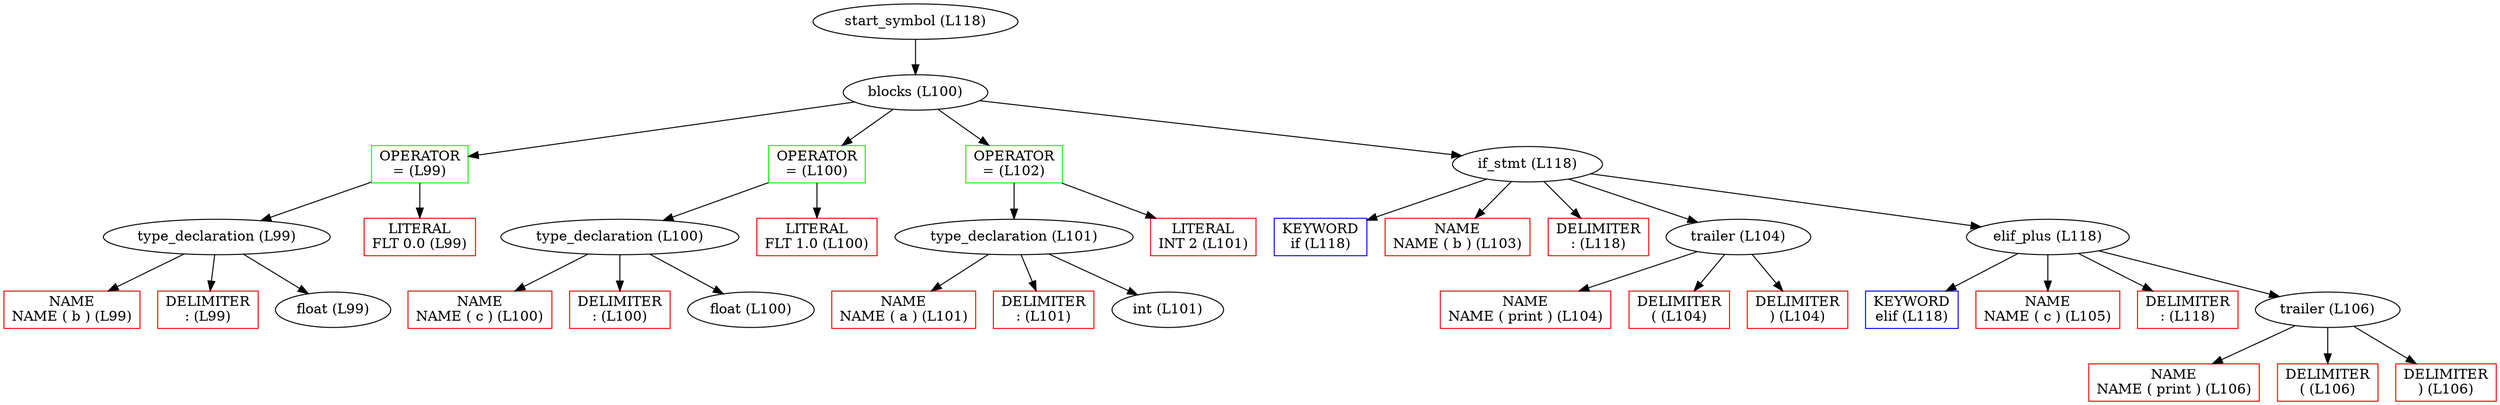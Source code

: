digraph ast {
node1[label = "start_symbol (L118)"];
node2[label = "blocks (L100)"];
node3[label = "OPERATOR
= (L99)", shape = rectangle, color = green];
node4[label = "type_declaration (L99)"];
node5[label = "NAME
NAME ( b ) (L99)", shape = rectangle, color = red];
node6[label = "DELIMITER
: (L99)", shape = rectangle, color = red];
node7[label = "float (L99)"];
node8[label = "LITERAL
FLT 0.0 (L99)", shape = rectangle, color = red];
node9[label = "OPERATOR
= (L100)", shape = rectangle, color = green];
node10[label = "type_declaration (L100)"];
node11[label = "NAME
NAME ( c ) (L100)", shape = rectangle, color = red];
node12[label = "DELIMITER
: (L100)", shape = rectangle, color = red];
node13[label = "float (L100)"];
node14[label = "LITERAL
FLT 1.0 (L100)", shape = rectangle, color = red];
node15[label = "OPERATOR
= (L102)", shape = rectangle, color = green];
node16[label = "type_declaration (L101)"];
node17[label = "NAME
NAME ( a ) (L101)", shape = rectangle, color = red];
node18[label = "DELIMITER
: (L101)", shape = rectangle, color = red];
node19[label = "int (L101)"];
node20[label = "LITERAL
INT 2 (L101)", shape = rectangle, color = red];
node21[label = "if_stmt (L118)"];
node22[label = "KEYWORD
if (L118)", shape = rectangle, color = blue];
node23[label = "NAME
NAME ( b ) (L103)", shape = rectangle, color = red];
node24[label = "DELIMITER
: (L118)", shape = rectangle, color = red];
node25[label = "trailer (L104)"];
node26[label = "NAME
NAME ( print ) (L104)", shape = rectangle, color = red];
node27[label = "DELIMITER
( (L104)", shape = rectangle, color = red];
node28[label = "DELIMITER
) (L104)", shape = rectangle, color = red];
node29[label = "elif_plus (L118)"];
node30[label = "KEYWORD
elif (L118)", shape = rectangle, color = blue];
node31[label = "NAME
NAME ( c ) (L105)", shape = rectangle, color = red];
node32[label = "DELIMITER
: (L118)", shape = rectangle, color = red];
node33[label = "trailer (L106)"];
node34[label = "NAME
NAME ( print ) (L106)", shape = rectangle, color = red];
node35[label = "DELIMITER
( (L106)", shape = rectangle, color = red];
node36[label = "DELIMITER
) (L106)", shape = rectangle, color = red];

node1 -> node2;
node2 -> node3;
node3 -> node4;
node4 -> node5;
node4 -> node6;
node4 -> node7;
node3 -> node8;
node2 -> node9;
node9 -> node10;
node10 -> node11;
node10 -> node12;
node10 -> node13;
node9 -> node14;
node2 -> node15;
node15 -> node16;
node16 -> node17;
node16 -> node18;
node16 -> node19;
node15 -> node20;
node2 -> node21;
node21 -> node22;
node21 -> node23;
node21 -> node24;
node21 -> node25;
node25 -> node26;
node25 -> node27;
node25 -> node28;
node21 -> node29;
node29 -> node30;
node29 -> node31;
node29 -> node32;
node29 -> node33;
node33 -> node34;
node33 -> node35;
node33 -> node36;
}